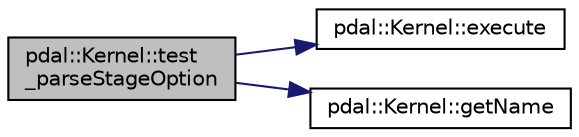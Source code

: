 digraph "pdal::Kernel::test_parseStageOption"
{
  edge [fontname="Helvetica",fontsize="10",labelfontname="Helvetica",labelfontsize="10"];
  node [fontname="Helvetica",fontsize="10",shape=record];
  rankdir="LR";
  Node1 [label="pdal::Kernel::test\l_parseStageOption",height=0.2,width=0.4,color="black", fillcolor="grey75", style="filled", fontcolor="black"];
  Node1 -> Node2 [color="midnightblue",fontsize="10",style="solid",fontname="Helvetica"];
  Node2 [label="pdal::Kernel::execute",height=0.2,width=0.4,color="black", fillcolor="white", style="filled",URL="$classpdal_1_1Kernel.html#a98860c1bcaf9e01e9ded223a9e5c5e87"];
  Node1 -> Node3 [color="midnightblue",fontsize="10",style="solid",fontname="Helvetica"];
  Node3 [label="pdal::Kernel::getName",height=0.2,width=0.4,color="black", fillcolor="white", style="filled",URL="$classpdal_1_1Kernel.html#a3bb98bdfde501f314741638e639e18d1"];
}
